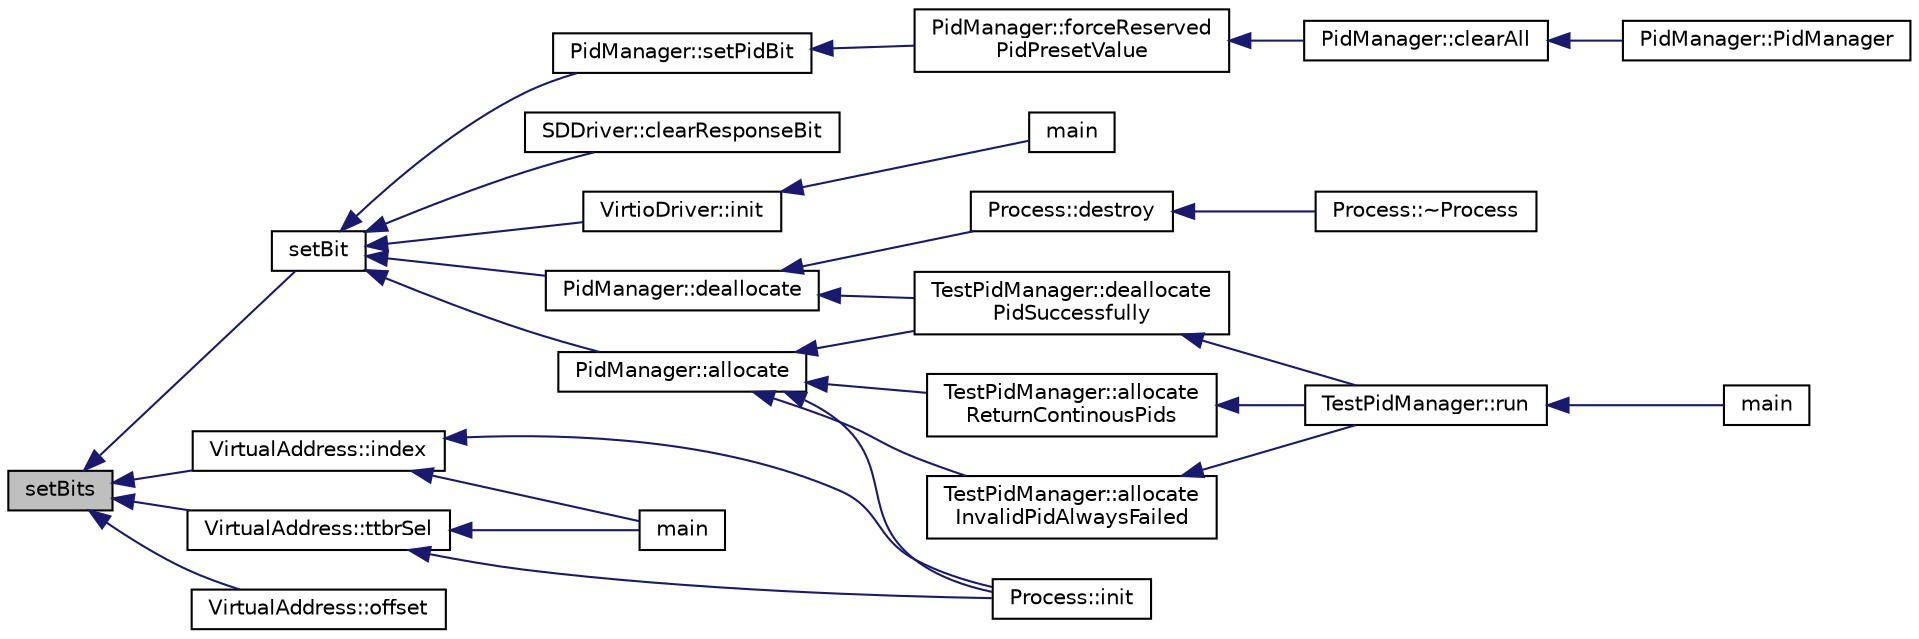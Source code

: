 digraph "setBits"
{
  edge [fontname="Helvetica",fontsize="10",labelfontname="Helvetica",labelfontsize="10"];
  node [fontname="Helvetica",fontsize="10",shape=record];
  rankdir="LR";
  Node198 [label="setBits",height=0.2,width=0.4,color="black", fillcolor="grey75", style="filled", fontcolor="black"];
  Node198 -> Node199 [dir="back",color="midnightblue",fontsize="10",style="solid",fontname="Helvetica"];
  Node199 [label="setBit",height=0.2,width=0.4,color="black", fillcolor="white", style="filled",URL="$d6/d93/generic__util_8h.html#aff4c776861e2f020cd23574941008015"];
  Node199 -> Node200 [dir="back",color="midnightblue",fontsize="10",style="solid",fontname="Helvetica"];
  Node200 [label="SDDriver::clearResponseBit",height=0.2,width=0.4,color="black", fillcolor="white", style="filled",URL="$d1/dcf/class_s_d_driver.html#ac13094b631297b78753c17bc93d822b9"];
  Node199 -> Node201 [dir="back",color="midnightblue",fontsize="10",style="solid",fontname="Helvetica"];
  Node201 [label="VirtioDriver::init",height=0.2,width=0.4,color="black", fillcolor="white", style="filled",URL="$d4/d4c/class_virtio_driver.html#aaefa0dc1cf30fb46122a819f020f65ba"];
  Node201 -> Node202 [dir="back",color="midnightblue",fontsize="10",style="solid",fontname="Helvetica"];
  Node202 [label="main",height=0.2,width=0.4,color="black", fillcolor="white", style="filled",URL="$d0/d67/main__test__virtio_8cpp.html#ae66f6b31b5ad750f1fe042a706a4e3d4"];
  Node199 -> Node203 [dir="back",color="midnightblue",fontsize="10",style="solid",fontname="Helvetica"];
  Node203 [label="PidManager::allocate",height=0.2,width=0.4,color="black", fillcolor="white", style="filled",URL="$d3/d77/class_pid_manager.html#a581cb9d0b10047702684d157301f0cd5"];
  Node203 -> Node204 [dir="back",color="midnightblue",fontsize="10",style="solid",fontname="Helvetica"];
  Node204 [label="Process::init",height=0.2,width=0.4,color="black", fillcolor="white", style="filled",URL="$d1/d41/class_process.html#a136865d6931c5bc599db3cf2c93f149e"];
  Node203 -> Node205 [dir="back",color="midnightblue",fontsize="10",style="solid",fontname="Helvetica"];
  Node205 [label="TestPidManager::allocate\lReturnContinousPids",height=0.2,width=0.4,color="black", fillcolor="white", style="filled",URL="$d7/d7b/class_test_pid_manager.html#a13a07f28988bb179ffdd236eaf77ceea"];
  Node205 -> Node206 [dir="back",color="midnightblue",fontsize="10",style="solid",fontname="Helvetica"];
  Node206 [label="TestPidManager::run",height=0.2,width=0.4,color="black", fillcolor="white", style="filled",URL="$d7/d7b/class_test_pid_manager.html#a16be6c7f3bb1f57f8d61ca4a64e431c5"];
  Node206 -> Node207 [dir="back",color="midnightblue",fontsize="10",style="solid",fontname="Helvetica"];
  Node207 [label="main",height=0.2,width=0.4,color="black", fillcolor="white", style="filled",URL="$d1/d40/main__debug___pid_manager_8cpp.html#ae66f6b31b5ad750f1fe042a706a4e3d4"];
  Node203 -> Node208 [dir="back",color="midnightblue",fontsize="10",style="solid",fontname="Helvetica"];
  Node208 [label="TestPidManager::allocate\lInvalidPidAlwaysFailed",height=0.2,width=0.4,color="black", fillcolor="white", style="filled",URL="$d7/d7b/class_test_pid_manager.html#a50d316e8e0d510934d61957e6a656174"];
  Node208 -> Node206 [dir="back",color="midnightblue",fontsize="10",style="solid",fontname="Helvetica"];
  Node203 -> Node209 [dir="back",color="midnightblue",fontsize="10",style="solid",fontname="Helvetica"];
  Node209 [label="TestPidManager::deallocate\lPidSuccessfully",height=0.2,width=0.4,color="black", fillcolor="white", style="filled",URL="$d7/d7b/class_test_pid_manager.html#a1a74ac37afdd3b0ff147f35069043784"];
  Node209 -> Node206 [dir="back",color="midnightblue",fontsize="10",style="solid",fontname="Helvetica"];
  Node199 -> Node210 [dir="back",color="midnightblue",fontsize="10",style="solid",fontname="Helvetica"];
  Node210 [label="PidManager::deallocate",height=0.2,width=0.4,color="black", fillcolor="white", style="filled",URL="$d3/d77/class_pid_manager.html#a7a7409c57e709717233c93e52830a5bb"];
  Node210 -> Node211 [dir="back",color="midnightblue",fontsize="10",style="solid",fontname="Helvetica"];
  Node211 [label="Process::destroy",height=0.2,width=0.4,color="black", fillcolor="white", style="filled",URL="$d1/d41/class_process.html#a9a33a79c6587f16670cb86e8bf058450"];
  Node211 -> Node212 [dir="back",color="midnightblue",fontsize="10",style="solid",fontname="Helvetica"];
  Node212 [label="Process::~Process",height=0.2,width=0.4,color="black", fillcolor="white", style="filled",URL="$d1/d41/class_process.html#a990776d181dbbde7ff8ac12713d814b3"];
  Node210 -> Node209 [dir="back",color="midnightblue",fontsize="10",style="solid",fontname="Helvetica"];
  Node199 -> Node213 [dir="back",color="midnightblue",fontsize="10",style="solid",fontname="Helvetica"];
  Node213 [label="PidManager::setPidBit",height=0.2,width=0.4,color="black", fillcolor="white", style="filled",URL="$d3/d77/class_pid_manager.html#ae7018189a8c8976b71db99a3dae4cb28"];
  Node213 -> Node214 [dir="back",color="midnightblue",fontsize="10",style="solid",fontname="Helvetica"];
  Node214 [label="PidManager::forceReserved\lPidPresetValue",height=0.2,width=0.4,color="black", fillcolor="white", style="filled",URL="$d3/d77/class_pid_manager.html#aee889bc81dc6e65cf9f7c51e436b369b"];
  Node214 -> Node215 [dir="back",color="midnightblue",fontsize="10",style="solid",fontname="Helvetica"];
  Node215 [label="PidManager::clearAll",height=0.2,width=0.4,color="black", fillcolor="white", style="filled",URL="$d3/d77/class_pid_manager.html#a265914187c7ad33dd2e14d39aa0b26d1"];
  Node215 -> Node216 [dir="back",color="midnightblue",fontsize="10",style="solid",fontname="Helvetica"];
  Node216 [label="PidManager::PidManager",height=0.2,width=0.4,color="black", fillcolor="white", style="filled",URL="$d3/d77/class_pid_manager.html#adee97816de3820e748cef51051db6b88"];
  Node198 -> Node217 [dir="back",color="midnightblue",fontsize="10",style="solid",fontname="Helvetica"];
  Node217 [label="VirtualAddress::index",height=0.2,width=0.4,color="black", fillcolor="white", style="filled",URL="$db/ded/class_virtual_address.html#afbcffcce1f528da3348a463df0a3e546"];
  Node217 -> Node218 [dir="back",color="midnightblue",fontsize="10",style="solid",fontname="Helvetica"];
  Node218 [label="main",height=0.2,width=0.4,color="black", fillcolor="white", style="filled",URL="$d3/d50/main__run__user__application_8cpp.html#ae66f6b31b5ad750f1fe042a706a4e3d4"];
  Node217 -> Node204 [dir="back",color="midnightblue",fontsize="10",style="solid",fontname="Helvetica"];
  Node198 -> Node219 [dir="back",color="midnightblue",fontsize="10",style="solid",fontname="Helvetica"];
  Node219 [label="VirtualAddress::offset",height=0.2,width=0.4,color="black", fillcolor="white", style="filled",URL="$db/ded/class_virtual_address.html#aa0e2813ebf1edb61d3c4f517eb6520a2"];
  Node198 -> Node220 [dir="back",color="midnightblue",fontsize="10",style="solid",fontname="Helvetica"];
  Node220 [label="VirtualAddress::ttbrSel",height=0.2,width=0.4,color="black", fillcolor="white", style="filled",URL="$db/ded/class_virtual_address.html#a96178ba41cdab1aebed22f8f38b5d4f6"];
  Node220 -> Node218 [dir="back",color="midnightblue",fontsize="10",style="solid",fontname="Helvetica"];
  Node220 -> Node204 [dir="back",color="midnightblue",fontsize="10",style="solid",fontname="Helvetica"];
}
